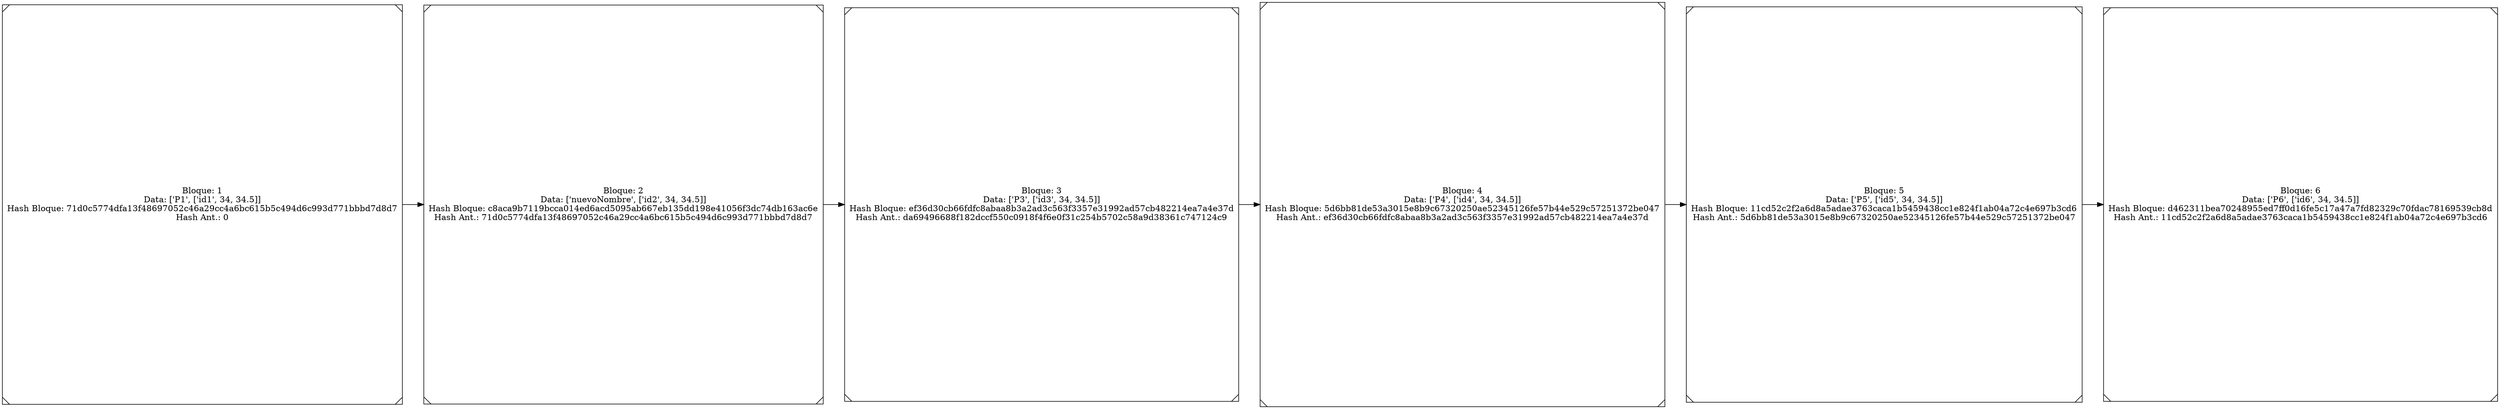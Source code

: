 digraph G{
rankdir=LR;
node[shape = "Msquare"]
node1[label="Bloque: 1\nData: ['P1', ['id1', 34, 34.5]]\nHash Bloque: 71d0c5774dfa13f48697052c46a29cc4a6bc615b5c494d6c993d771bbbd7d8d7\nHash Ant.: 0"]
node1->node2
node2[label="Bloque: 2\nData: ['nuevoNombre', ['id2', 34, 34.5]]\nHash Bloque: c8aca9b7119bcca014ed6acd5095ab667eb135dd198e41056f3dc74db163ac6e\nHash Ant.: 71d0c5774dfa13f48697052c46a29cc4a6bc615b5c494d6c993d771bbbd7d8d7"]
node2->node3
node3[label="Bloque: 3\nData: ['P3', ['id3', 34, 34.5]]\nHash Bloque: ef36d30cb66fdfc8abaa8b3a2ad3c563f3357e31992ad57cb482214ea7a4e37d\nHash Ant.: da69496688f182dccf550c0918f4f6e0f31c254b5702c58a9d38361c747124c9"]
node3->node4
node4[label="Bloque: 4\nData: ['P4', ['id4', 34, 34.5]]\nHash Bloque: 5d6bb81de53a3015e8b9c67320250ae52345126fe57b44e529c57251372be047\nHash Ant.: ef36d30cb66fdfc8abaa8b3a2ad3c563f3357e31992ad57cb482214ea7a4e37d"]
node4->node5
node5[label="Bloque: 5\nData: ['P5', ['id5', 34, 34.5]]\nHash Bloque: 11cd52c2f2a6d8a5adae3763caca1b5459438cc1e824f1ab04a72c4e697b3cd6\nHash Ant.: 5d6bb81de53a3015e8b9c67320250ae52345126fe57b44e529c57251372be047"]
node5->node6
node6[label="Bloque: 6\nData: ['P6', ['id6', 34, 34.5]]\nHash Bloque: d462311bea70248955ed7ff0d16fe5c17a47a7fd82329c70fdac78169539cb8d\nHash Ant.: 11cd52c2f2a6d8a5adae3763caca1b5459438cc1e824f1ab04a72c4e697b3cd6"]
}